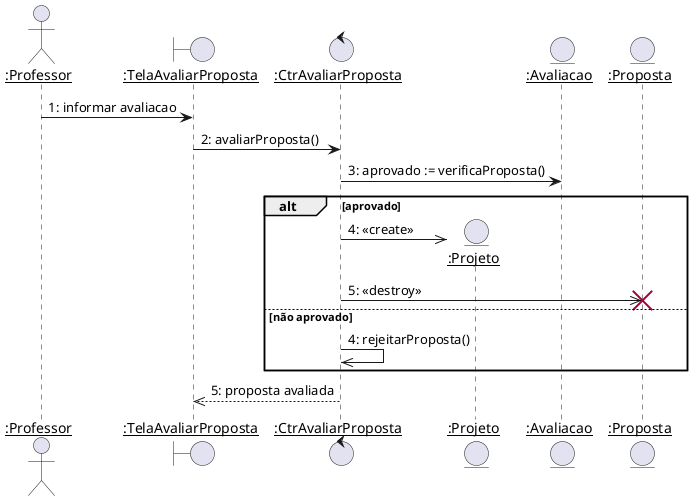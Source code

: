 @startuml
skinparam sequenceParticipant underline

actor ":Professor" as Professor
boundary ":TelaAvaliarProposta" as TelaAvaliarProposta
control ":CtrAvaliarProposta" as CtrAvaliarProposta
entity ":Projeto" as Projeto
entity ":Avaliacao" as Avaliacao
entity ":Proposta" as Proposta

Professor -> TelaAvaliarProposta : 1: informar avaliacao
TelaAvaliarProposta -> CtrAvaliarProposta : 2: avaliarProposta()
CtrAvaliarProposta -> Avaliacao : 3: aprovado := verificaProposta()
alt aprovado
  CtrAvaliarProposta ->> Projeto ** : 4: <<create>>
  CtrAvaliarProposta ->> Proposta !! : 5: <<destroy>>
else não aprovado
  CtrAvaliarProposta ->> CtrAvaliarProposta : 4: rejeitarProposta()
end
TelaAvaliarProposta <<-- CtrAvaliarProposta : 5: proposta avaliada
@enduml
